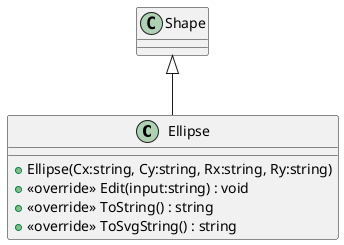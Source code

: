@startuml
class Ellipse {
    + Ellipse(Cx:string, Cy:string, Rx:string, Ry:string)
    + <<override>> Edit(input:string) : void
    + <<override>> ToString() : string
    + <<override>> ToSvgString() : string
}
Shape <|-- Ellipse
@enduml
